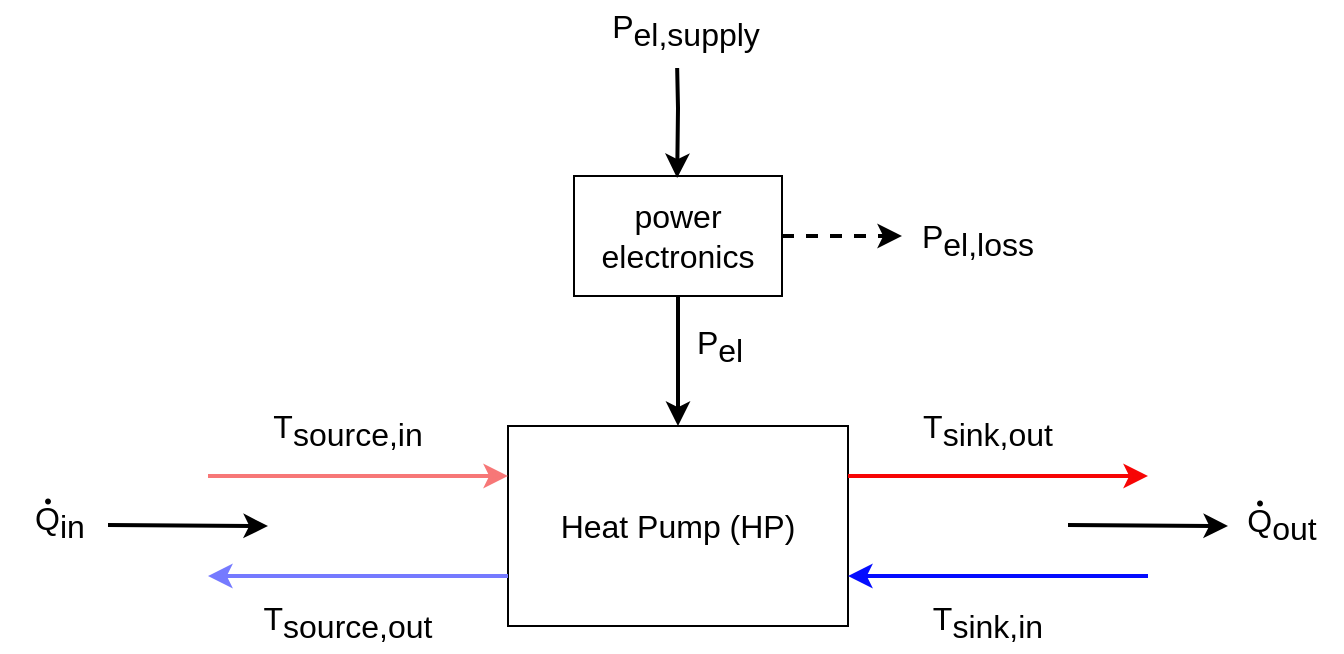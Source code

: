 <mxfile version="21.3.7" type="device">
  <diagram id="7CAGK7NYdxNWs-XZQOqM" name="Seite-1">
    <mxGraphModel dx="675" dy="462" grid="0" gridSize="10" guides="0" tooltips="1" connect="1" arrows="1" fold="1" page="1" pageScale="1" pageWidth="827" pageHeight="1169" math="0" shadow="0">
      <root>
        <mxCell id="0" />
        <mxCell id="1" parent="0" />
        <mxCell id="IjUauUQ_8tpXAWT-FcBq-1" value="&lt;font style=&quot;font-size: 16px;&quot;&gt;Heat Pump (HP)&lt;/font&gt;" style="rounded=0;whiteSpace=wrap;html=1;fontSize=16;" parent="1" vertex="1">
          <mxGeometry x="353" y="315" width="170" height="100" as="geometry" />
        </mxCell>
        <mxCell id="IjUauUQ_8tpXAWT-FcBq-3" value="" style="endArrow=classic;html=1;rounded=0;entryX=0;entryY=0.25;entryDx=0;entryDy=0;strokeWidth=2;strokeColor=#757AFF;fontSize=16;" parent="1" edge="1">
          <mxGeometry width="50" height="50" relative="1" as="geometry">
            <mxPoint x="353" y="390" as="sourcePoint" />
            <mxPoint x="203" y="390" as="targetPoint" />
          </mxGeometry>
        </mxCell>
        <mxCell id="IjUauUQ_8tpXAWT-FcBq-4" value="" style="endArrow=classic;html=1;rounded=0;entryX=0;entryY=0.25;entryDx=0;entryDy=0;strokeWidth=2;strokeColor=#F70505;fontSize=16;" parent="1" edge="1">
          <mxGeometry width="50" height="50" relative="1" as="geometry">
            <mxPoint x="523" y="340" as="sourcePoint" />
            <mxPoint x="673" y="340" as="targetPoint" />
          </mxGeometry>
        </mxCell>
        <mxCell id="IjUauUQ_8tpXAWT-FcBq-5" value="" style="endArrow=classic;html=1;rounded=0;entryX=0;entryY=0.25;entryDx=0;entryDy=0;strokeWidth=2;strokeColor=#050DFF;fontSize=16;" parent="1" edge="1">
          <mxGeometry width="50" height="50" relative="1" as="geometry">
            <mxPoint x="673" y="390" as="sourcePoint" />
            <mxPoint x="523" y="390" as="targetPoint" />
          </mxGeometry>
        </mxCell>
        <mxCell id="IjUauUQ_8tpXAWT-FcBq-6" value="" style="endArrow=classic;html=1;rounded=0;entryX=0;entryY=0.25;entryDx=0;entryDy=0;strokeWidth=2;fillColor=#f8cecc;strokeColor=#F77777;fontColor=#FF4A4A;fontSize=16;" parent="1" edge="1">
          <mxGeometry width="50" height="50" relative="1" as="geometry">
            <mxPoint x="203" y="340" as="sourcePoint" />
            <mxPoint x="353" y="340" as="targetPoint" />
          </mxGeometry>
        </mxCell>
        <mxCell id="IjUauUQ_8tpXAWT-FcBq-7" value="" style="endArrow=classic;html=1;rounded=0;strokeColor=#000000;strokeWidth=2;fontSize=16;entryX=0.5;entryY=0;entryDx=0;entryDy=0;exitX=0.5;exitY=1;exitDx=0;exitDy=0;" parent="1" source="IjUauUQ_8tpXAWT-FcBq-23" target="IjUauUQ_8tpXAWT-FcBq-1" edge="1">
          <mxGeometry width="50" height="50" relative="1" as="geometry">
            <mxPoint x="438" y="270" as="sourcePoint" />
            <mxPoint x="523" y="310" as="targetPoint" />
          </mxGeometry>
        </mxCell>
        <mxCell id="IjUauUQ_8tpXAWT-FcBq-9" value="" style="endArrow=classic;html=1;rounded=0;strokeWidth=2;fillColor=#f8cecc;strokeColor=#000000;fontSize=16;" parent="1" edge="1">
          <mxGeometry width="50" height="50" relative="1" as="geometry">
            <mxPoint x="153" y="364.5" as="sourcePoint" />
            <mxPoint x="233" y="365" as="targetPoint" />
          </mxGeometry>
        </mxCell>
        <mxCell id="IjUauUQ_8tpXAWT-FcBq-10" value="" style="endArrow=classic;html=1;rounded=0;strokeWidth=2;fillColor=#f8cecc;strokeColor=#000000;fontSize=16;" parent="1" edge="1">
          <mxGeometry width="50" height="50" relative="1" as="geometry">
            <mxPoint x="633" y="364.5" as="sourcePoint" />
            <mxPoint x="713" y="365" as="targetPoint" />
          </mxGeometry>
        </mxCell>
        <mxCell id="IjUauUQ_8tpXAWT-FcBq-11" value="Q&lt;sub style=&quot;font-size: 16px;&quot;&gt;in&lt;/sub&gt;" style="text;html=1;strokeColor=none;fillColor=none;align=center;verticalAlign=middle;whiteSpace=wrap;rounded=0;fontSize=16;" parent="1" vertex="1">
          <mxGeometry x="99" y="348" width="60" height="30" as="geometry" />
        </mxCell>
        <mxCell id="IjUauUQ_8tpXAWT-FcBq-13" value="Q&lt;sub style=&quot;font-size: 16px;&quot;&gt;out&lt;/sub&gt;" style="text;html=1;strokeColor=none;fillColor=none;align=center;verticalAlign=middle;whiteSpace=wrap;rounded=0;fontSize=16;" parent="1" vertex="1">
          <mxGeometry x="710" y="349" width="60" height="30" as="geometry" />
        </mxCell>
        <mxCell id="IjUauUQ_8tpXAWT-FcBq-14" value="&lt;span style=&quot;font-size: 16px;&quot;&gt;P&lt;sub style=&quot;font-size: 16px;&quot;&gt;el&lt;/sub&gt;&lt;/span&gt;" style="text;html=1;strokeColor=none;fillColor=none;align=center;verticalAlign=middle;whiteSpace=wrap;rounded=0;fontSize=16;" parent="1" vertex="1">
          <mxGeometry x="429" y="260" width="60" height="30" as="geometry" />
        </mxCell>
        <mxCell id="IjUauUQ_8tpXAWT-FcBq-16" value="." style="text;html=1;strokeColor=none;fillColor=none;align=center;verticalAlign=middle;whiteSpace=wrap;rounded=0;fontSize=25;fontFamily=Garamond;" parent="1" vertex="1">
          <mxGeometry x="120" y="339" width="6" height="12" as="geometry" />
        </mxCell>
        <mxCell id="IjUauUQ_8tpXAWT-FcBq-19" value="T&lt;sub style=&quot;font-size: 16px;&quot;&gt;source,in&lt;/sub&gt;" style="text;html=1;strokeColor=none;fillColor=none;align=center;verticalAlign=middle;whiteSpace=wrap;rounded=0;fontSize=16;" parent="1" vertex="1">
          <mxGeometry x="243" y="302" width="60" height="30" as="geometry" />
        </mxCell>
        <mxCell id="IjUauUQ_8tpXAWT-FcBq-20" value="T&lt;sub style=&quot;font-size: 16px;&quot;&gt;source,out&lt;/sub&gt;" style="text;html=1;strokeColor=none;fillColor=none;align=center;verticalAlign=middle;whiteSpace=wrap;rounded=0;fontSize=16;" parent="1" vertex="1">
          <mxGeometry x="243" y="398" width="60" height="30" as="geometry" />
        </mxCell>
        <mxCell id="IjUauUQ_8tpXAWT-FcBq-21" value="T&lt;sub style=&quot;font-size: 16px;&quot;&gt;sink,out&lt;/sub&gt;" style="text;html=1;strokeColor=none;fillColor=none;align=center;verticalAlign=middle;whiteSpace=wrap;rounded=0;fontSize=16;" parent="1" vertex="1">
          <mxGeometry x="563" y="302" width="60" height="30" as="geometry" />
        </mxCell>
        <mxCell id="IjUauUQ_8tpXAWT-FcBq-22" value="T&lt;sub style=&quot;font-size: 16px;&quot;&gt;sink,in&lt;/sub&gt;" style="text;html=1;strokeColor=none;fillColor=none;align=center;verticalAlign=middle;whiteSpace=wrap;rounded=0;fontSize=16;" parent="1" vertex="1">
          <mxGeometry x="563" y="398" width="60" height="30" as="geometry" />
        </mxCell>
        <mxCell id="IjUauUQ_8tpXAWT-FcBq-23" value="&lt;font color=&quot;#000000&quot;&gt;power electronics&lt;/font&gt;" style="rounded=0;whiteSpace=wrap;html=1;fontSize=16;fontColor=#FF4A4A;" parent="1" vertex="1">
          <mxGeometry x="386" y="190" width="104" height="60" as="geometry" />
        </mxCell>
        <mxCell id="IjUauUQ_8tpXAWT-FcBq-25" value="" style="endArrow=classic;html=1;rounded=0;strokeColor=#000000;strokeWidth=2;fontSize=16;entryX=0.5;entryY=0;entryDx=0;entryDy=0;exitX=0.5;exitY=1;exitDx=0;exitDy=0;" parent="1" edge="1">
          <mxGeometry width="50" height="50" relative="1" as="geometry">
            <mxPoint x="437.58" y="136" as="sourcePoint" />
            <mxPoint x="437.58" y="191" as="targetPoint" />
            <Array as="points">
              <mxPoint x="438" y="156" />
            </Array>
          </mxGeometry>
        </mxCell>
        <mxCell id="IjUauUQ_8tpXAWT-FcBq-26" value="&lt;span style=&quot;font-size: 16px;&quot;&gt;P&lt;sub style=&quot;font-size: 16px;&quot;&gt;el,supply&lt;/sub&gt;&lt;/span&gt;" style="text;html=1;strokeColor=none;fillColor=none;align=center;verticalAlign=middle;whiteSpace=wrap;rounded=0;fontSize=16;" parent="1" vertex="1">
          <mxGeometry x="412" y="102" width="60" height="30" as="geometry" />
        </mxCell>
        <mxCell id="IjUauUQ_8tpXAWT-FcBq-31" value="" style="endArrow=classic;html=1;rounded=0;strokeColor=#000000;strokeWidth=2;fontSize=16;exitX=1;exitY=0.5;exitDx=0;exitDy=0;dashed=1;" parent="1" source="IjUauUQ_8tpXAWT-FcBq-23" edge="1">
          <mxGeometry width="50" height="50" relative="1" as="geometry">
            <mxPoint x="610.0" y="180" as="sourcePoint" />
            <mxPoint x="550" y="220" as="targetPoint" />
            <Array as="points">
              <mxPoint x="520" y="220" />
            </Array>
          </mxGeometry>
        </mxCell>
        <mxCell id="IjUauUQ_8tpXAWT-FcBq-32" value="&lt;span style=&quot;font-size: 16px;&quot;&gt;P&lt;sub style=&quot;font-size: 16px;&quot;&gt;el,loss&lt;/sub&gt;&lt;/span&gt;" style="text;html=1;strokeColor=none;fillColor=none;align=center;verticalAlign=middle;whiteSpace=wrap;rounded=0;fontSize=16;" parent="1" vertex="1">
          <mxGeometry x="558" y="207" width="60" height="30" as="geometry" />
        </mxCell>
        <mxCell id="inka1AhTu5ajwxXBYzyI-1" value="." style="text;html=1;strokeColor=none;fillColor=none;align=center;verticalAlign=middle;whiteSpace=wrap;rounded=0;fontSize=25;fontFamily=Garamond;" vertex="1" parent="1">
          <mxGeometry x="726" y="340" width="6" height="12" as="geometry" />
        </mxCell>
      </root>
    </mxGraphModel>
  </diagram>
</mxfile>
